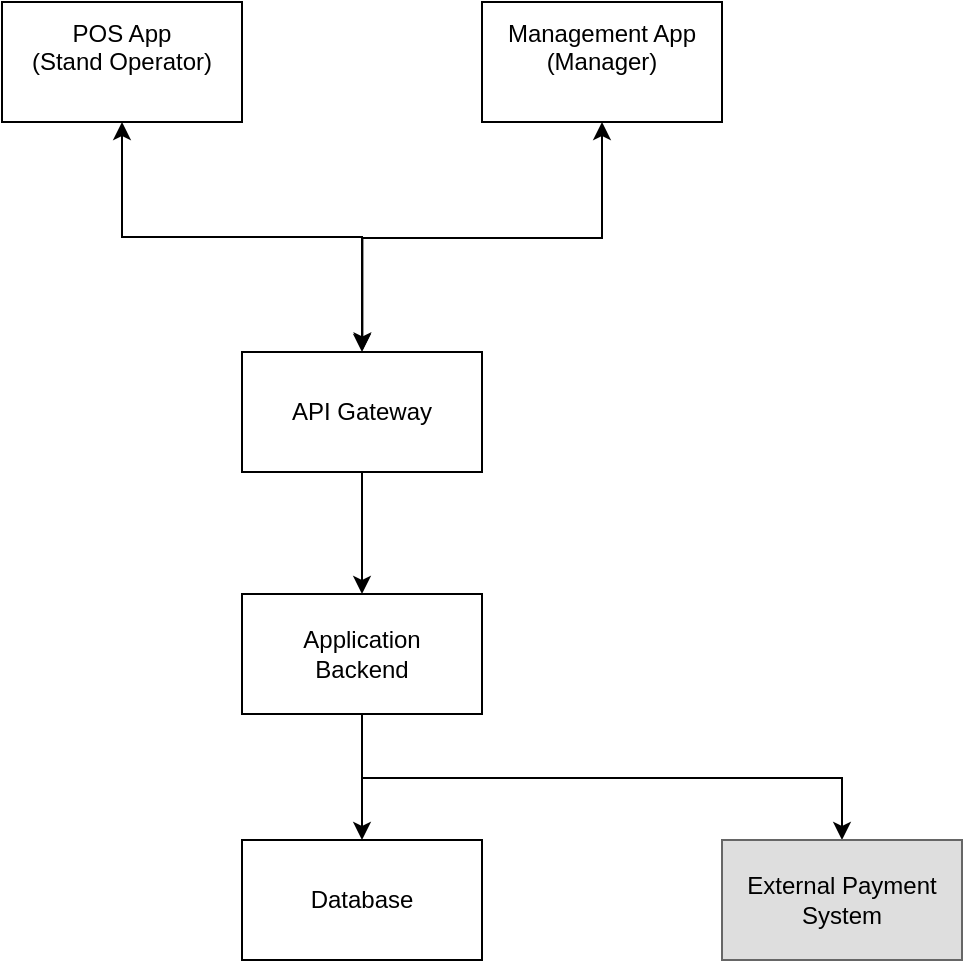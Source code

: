 <mxfile version="24.6.1" type="device">
  <diagram name="Page-1" id="e9rOLZdjZyUwD297O_5J">
    <mxGraphModel dx="1836" dy="206" grid="0" gridSize="10" guides="1" tooltips="1" connect="1" arrows="1" fold="1" page="0" pageScale="1" pageWidth="850" pageHeight="1100" math="0" shadow="0">
      <root>
        <mxCell id="0" />
        <mxCell id="1" parent="0" />
        <mxCell id="Rusrf8j5u7mwS3oY2m-7-3" style="edgeStyle=orthogonalEdgeStyle;rounded=0;orthogonalLoop=1;jettySize=auto;html=1;startArrow=classic;startFill=1;" edge="1" parent="1" source="Rusrf8j5u7mwS3oY2m-7-4" target="Rusrf8j5u7mwS3oY2m-7-8">
          <mxGeometry relative="1" as="geometry" />
        </mxCell>
        <mxCell id="Rusrf8j5u7mwS3oY2m-7-4" value="POS App&lt;br&gt;(Stand Operator)&lt;div&gt;&lt;br/&gt;&lt;/div&gt;" style="rounded=0;whiteSpace=wrap;html=1;" vertex="1" parent="1">
          <mxGeometry x="-591" y="793" width="120" height="60" as="geometry" />
        </mxCell>
        <mxCell id="Rusrf8j5u7mwS3oY2m-7-5" style="edgeStyle=orthogonalEdgeStyle;rounded=0;orthogonalLoop=1;jettySize=auto;html=1;startArrow=classic;startFill=1;" edge="1" parent="1" source="Rusrf8j5u7mwS3oY2m-7-6">
          <mxGeometry relative="1" as="geometry">
            <mxPoint x="-410.8" y="967.2" as="targetPoint" />
            <Array as="points">
              <mxPoint x="-291" y="911" />
              <mxPoint x="-411" y="911" />
            </Array>
          </mxGeometry>
        </mxCell>
        <mxCell id="Rusrf8j5u7mwS3oY2m-7-6" value="Management App&lt;br&gt;(Manager)&lt;div&gt;&lt;br&gt;&lt;/div&gt;" style="rounded=0;whiteSpace=wrap;html=1;" vertex="1" parent="1">
          <mxGeometry x="-351" y="793" width="120" height="60" as="geometry" />
        </mxCell>
        <mxCell id="Rusrf8j5u7mwS3oY2m-7-7" style="edgeStyle=orthogonalEdgeStyle;rounded=0;orthogonalLoop=1;jettySize=auto;html=1;" edge="1" parent="1" source="Rusrf8j5u7mwS3oY2m-7-8" target="Rusrf8j5u7mwS3oY2m-7-11">
          <mxGeometry relative="1" as="geometry" />
        </mxCell>
        <mxCell id="Rusrf8j5u7mwS3oY2m-7-8" value="API Gateway" style="rounded=0;whiteSpace=wrap;html=1;" vertex="1" parent="1">
          <mxGeometry x="-471" y="968" width="120" height="60" as="geometry" />
        </mxCell>
        <mxCell id="Rusrf8j5u7mwS3oY2m-7-9" style="edgeStyle=orthogonalEdgeStyle;rounded=0;orthogonalLoop=1;jettySize=auto;html=1;entryX=0.5;entryY=0;entryDx=0;entryDy=0;startArrow=none;startFill=0;" edge="1" parent="1" source="Rusrf8j5u7mwS3oY2m-7-11" target="Rusrf8j5u7mwS3oY2m-7-12">
          <mxGeometry relative="1" as="geometry" />
        </mxCell>
        <mxCell id="Rusrf8j5u7mwS3oY2m-7-10" style="edgeStyle=orthogonalEdgeStyle;rounded=0;orthogonalLoop=1;jettySize=auto;html=1;entryX=0.5;entryY=0;entryDx=0;entryDy=0;exitX=0.5;exitY=1;exitDx=0;exitDy=0;" edge="1" parent="1" source="Rusrf8j5u7mwS3oY2m-7-11" target="Rusrf8j5u7mwS3oY2m-7-13">
          <mxGeometry relative="1" as="geometry">
            <Array as="points">
              <mxPoint x="-411" y="1181" />
              <mxPoint x="-171" y="1181" />
            </Array>
          </mxGeometry>
        </mxCell>
        <mxCell id="Rusrf8j5u7mwS3oY2m-7-11" value="Application &lt;br&gt;Backend" style="rounded=0;whiteSpace=wrap;html=1;" vertex="1" parent="1">
          <mxGeometry x="-471" y="1089" width="120" height="60" as="geometry" />
        </mxCell>
        <mxCell id="Rusrf8j5u7mwS3oY2m-7-12" value="Database" style="rounded=0;whiteSpace=wrap;html=1;" vertex="1" parent="1">
          <mxGeometry x="-471" y="1212" width="120" height="60" as="geometry" />
        </mxCell>
        <mxCell id="Rusrf8j5u7mwS3oY2m-7-13" value="External Payment System" style="rounded=0;whiteSpace=wrap;html=1;fillColor=#DEDEDE;gradientColor=none;strokeColor=#666666;gradientDirection=radial;" vertex="1" parent="1">
          <mxGeometry x="-231" y="1212" width="120" height="60" as="geometry" />
        </mxCell>
      </root>
    </mxGraphModel>
  </diagram>
</mxfile>

